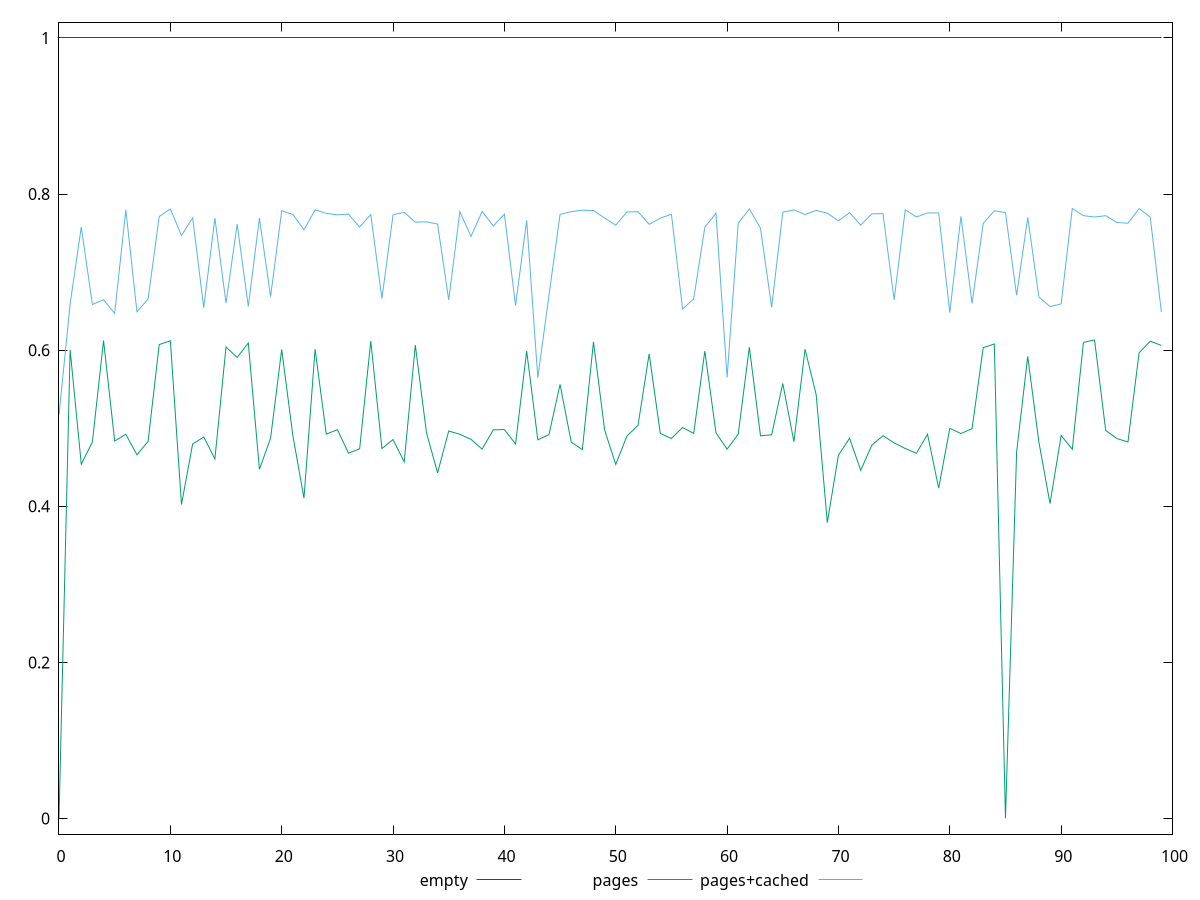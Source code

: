 $_empty <<EOF
0.9999999301261492
0.9999999436465994
0.9999999404324085
0.9999999369709681
0.9999999403877239
0.9999999391916095
0.9999999413630651
0.9999999403575465
0.9999999416901981
0.9999999437797685
0.9999999440449154
0.9999999405548136
0.9999999404395132
0.9999999353784121
0.9999999391537786
0.9999999391512601
0.9999999405755933
0.999999940517986
0.9999999393192986
0.999999940545809
0.9999999405253284
0.999999942890062
0.9999999405807102
0.9999999405977842
0.9999999406527362
0.9999999417630834
0.9999999405315596
0.9999999405530867
0.9999999392773906
0.9999999392744365
0.9999999341521383
0.99999993932828
0.9999999393223135
0.9999999392863775
0.9999999340667693
0.9999999392875716
0.9999999427823227
0.99999994058108
0.9999999418306857
0.9999999402897213
0.9999999417523648
0.9999999405869979
0.9999999406057957
0.999999939237595
0.9999999418721687
0.9999999429192734
0.9999999405127409
0.999999940343195
0.9999999367173193
0.99999992943681
0.9999999429616094
0.9999999381243259
0.9999999381668782
0.9999999340766428
0.9999999367737642
0.9999999406694224
0.9999999405949491
0.9999999393071122
0.9999999427209574
0.9999999406808724
0.9999999380491249
0.9999999417684119
0.9999999405176158
0.9999999405587603
0.9999999417805808
0.9999999406226168
0.9999999441720555
0.9999999418442946
0.9999999366375946
0.9999999392892682
0.9999999405559237
0.999999944155025
0.999999940540381
0.999999940597476
0.9999999394327667
0.9999999406260052
0.9999999406543374
0.9999999427484567
0.9999999393291592
0.9999999405861348
0.9999999442069185
0.9999999405261305
0.9999999417932922
0.9999999393302268
0.9999999417185621
0.9999999427580579
0.9999999437628663
0.9999999404699624
0.9999999418039437
0.9999999406098627
0.9999999405496329
0.9999999404434669
0.9999999440903021
0.999999939226589
0.9999999406112183
0.9999999379316846
0.9999999406294549
0.9999999416613365
0.9999999441085761
0.9999999341231522
EOF
$_pages <<EOF
0.00005371378454288589
0.6002796402823977
0.4538615122749115
0.4825424541094782
0.6124033925539619
0.4836476760558238
0.4922326026005687
0.46595874377089663
0.4831707429315303
0.6071623194785898
0.6120559367740914
0.4023603053857956
0.47974610658303335
0.4887250996511735
0.46068961499136596
0.6040813891091721
0.5906147521586069
0.6091487496832565
0.44746194765000763
0.4871270268201077
0.6009655062605431
0.4908109059194945
0.4104063039437928
0.6013569011984476
0.4923678838622369
0.4982186539441892
0.4680351287578671
0.47371527771573846
0.6117003303839599
0.4739966614145926
0.4855434192866701
0.45683739118201977
0.6064483873875243
0.49436543034442215
0.4428726502611443
0.4964644091240044
0.49220933148952284
0.4857879654584375
0.4732767815012162
0.49790540780551307
0.49833621602971845
0.4799179173440811
0.5988230149294416
0.4851096266023275
0.4917481017894388
0.5561548648574772
0.48229400384473103
0.4725957419289294
0.6106517209996811
0.49773163449737756
0.45361333199678205
0.4899342563730952
0.5036795554554365
0.5952753089637874
0.4934257900814804
0.48682810285131434
0.5009441398176774
0.4933208127691222
0.5988253836908515
0.4941930826371774
0.47315796045883846
0.492569715108725
0.6038437589934474
0.49027515723299897
0.4916103186329601
0.5573935959529159
0.48263913748759635
0.6012492666739575
0.5430056395074554
0.37915132843788896
0.4656383532273934
0.48708445197035427
0.44616022151484974
0.4782680719312484
0.49043380080798504
0.4811912926391844
0.47400515471630994
0.46800123496836366
0.4922458211236924
0.42324255894480184
0.4998744281095168
0.49325084078773146
0.49948065137305836
0.6031637838029458
0.6079579267760964
0.0004681125814816056
0.4694910058684159
0.5920097592675331
0.48231585268871563
0.4034647566391871
0.49068682766718963
0.4730725783189651
0.6098805730029377
0.6131500724251653
0.4972243426066675
0.48681714991715885
0.48240868300297
0.5966493576052204
0.6114966595116564
0.6060665321667462
EOF
$_pagesCached <<EOF
0.5169064002898659
0.6594130670990385
0.7577373295296547
0.6585322425107826
0.6646229487106587
0.6471648253010421
0.7798166482742718
0.6491659618184186
0.6654379315362254
0.771175138239634
0.7808750959168196
0.7468986530662021
0.7694954396248095
0.6543845388041448
0.7691814281851191
0.6602210215753206
0.7614201027594234
0.6559990458214564
0.7692451083211395
0.6685294898066088
0.7786706684925622
0.7738167987788732
0.7542189218773326
0.7797736632601107
0.7752758680165937
0.773376193195724
0.7743672392504716
0.7576144532047728
0.7736764854044839
0.6660836831254708
0.7734165824289201
0.7766492883141467
0.7639943535376216
0.7644107009228098
0.7615294937234061
0.6643113372779124
0.7773471435281916
0.7456898291163867
0.7776570400200404
0.7590235304299021
0.774253327369266
0.65725035545271
0.7662175483855358
0.5646918964136663
0.6699936672792753
0.77396647420363
0.7774384786459936
0.7793015183287327
0.7788498268712115
0.7693427567701594
0.7600534179245945
0.7770400666595
0.7773413557534065
0.7612131846698926
0.7690947286264251
0.7740962672697601
0.6528518210357565
0.6656800524884231
0.7573629006079365
0.7754758218005057
0.565025508034166
0.7626517304586571
0.7807703915461516
0.7561305184028013
0.654890920913918
0.7768256223231347
0.7796813693636268
0.7737393416608691
0.7791240128980531
0.7754982095614984
0.7656691708911141
0.7761428607847518
0.760182689031228
0.7746379116991807
0.7748871006018823
0.664476053623895
0.7798710066390533
0.7705464440906704
0.7758117256696911
0.7758646250727222
0.6482096388834515
0.771478683509812
0.6599293927621004
0.7623226602904124
0.7785223888574963
0.7762405903926033
0.6702736911006539
0.769999026634016
0.6682606959218027
0.6557740344272085
0.659228113714581
0.7815227336199034
0.7722951633926574
0.7705717988198707
0.772274759974867
0.7636142882021977
0.7625415344919109
0.781320071001847
0.7705217134063325
0.6490555634028301
EOF
set key outside below
set terminal pngcairo
set output "report_00004_2020-11-02T20-21-41.718Z/speed-index/speed-index_empty_pages_pages+cached.png"
set yrange [-0.019945210823904626:1.019998868815366]
plot $_empty title "empty" with line ,$_pages title "pages" with line ,$_pagesCached title "pages+cached" with line ,